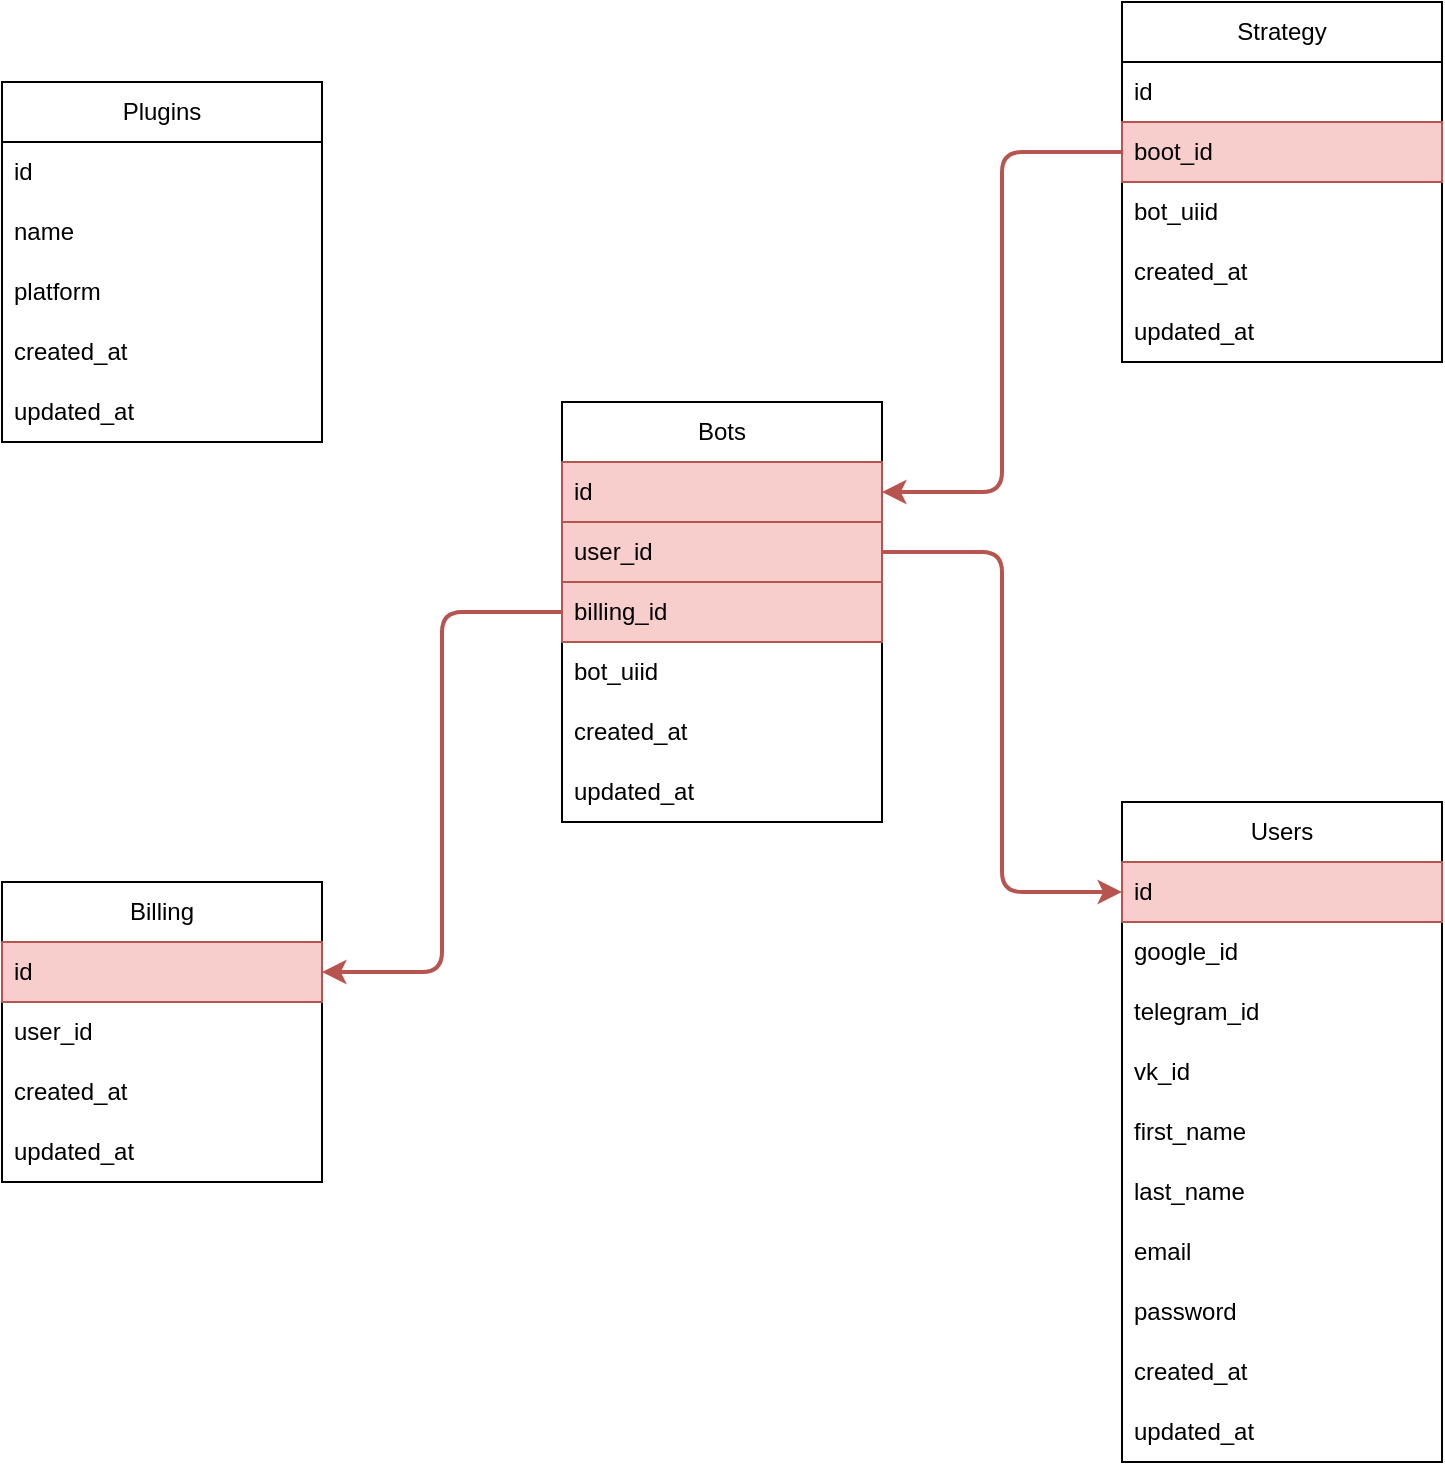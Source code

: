 <mxfile version="23.1.5" type="device">
  <diagram id="9UB4RgLivwrI4wS5MSi5" name="Схема бд.">
    <mxGraphModel dx="1434" dy="793" grid="1" gridSize="10" guides="1" tooltips="1" connect="1" arrows="1" fold="1" page="1" pageScale="1" pageWidth="827" pageHeight="1169" math="0" shadow="0">
      <root>
        <mxCell id="0" />
        <mxCell id="1" parent="0" />
        <mxCell id="TrN5yPMYODonHVkitw0g-1" value="Users" style="swimlane;fontStyle=0;childLayout=stackLayout;horizontal=1;startSize=30;horizontalStack=0;resizeParent=1;resizeParentMax=0;resizeLast=0;collapsible=1;marginBottom=0;whiteSpace=wrap;html=1;" parent="1" vertex="1">
          <mxGeometry x="560" y="760" width="160" height="330" as="geometry" />
        </mxCell>
        <mxCell id="TrN5yPMYODonHVkitw0g-2" value="id" style="text;strokeColor=#b85450;fillColor=#f8cecc;align=left;verticalAlign=middle;spacingLeft=4;spacingRight=4;overflow=hidden;points=[[0,0.5],[1,0.5]];portConstraint=eastwest;rotatable=0;whiteSpace=wrap;html=1;" parent="TrN5yPMYODonHVkitw0g-1" vertex="1">
          <mxGeometry y="30" width="160" height="30" as="geometry" />
        </mxCell>
        <mxCell id="2" value="google_id" style="text;strokeColor=none;fillColor=none;align=left;verticalAlign=middle;spacingLeft=4;spacingRight=4;overflow=hidden;points=[[0,0.5],[1,0.5]];portConstraint=eastwest;rotatable=0;whiteSpace=wrap;html=1;" parent="TrN5yPMYODonHVkitw0g-1" vertex="1">
          <mxGeometry y="60" width="160" height="30" as="geometry" />
        </mxCell>
        <mxCell id="3" value="telegram_id" style="text;strokeColor=none;fillColor=none;align=left;verticalAlign=middle;spacingLeft=4;spacingRight=4;overflow=hidden;points=[[0,0.5],[1,0.5]];portConstraint=eastwest;rotatable=0;whiteSpace=wrap;html=1;" parent="TrN5yPMYODonHVkitw0g-1" vertex="1">
          <mxGeometry y="90" width="160" height="30" as="geometry" />
        </mxCell>
        <mxCell id="4" value="vk_id" style="text;strokeColor=none;fillColor=none;align=left;verticalAlign=middle;spacingLeft=4;spacingRight=4;overflow=hidden;points=[[0,0.5],[1,0.5]];portConstraint=eastwest;rotatable=0;whiteSpace=wrap;html=1;" parent="TrN5yPMYODonHVkitw0g-1" vertex="1">
          <mxGeometry y="120" width="160" height="30" as="geometry" />
        </mxCell>
        <mxCell id="TrN5yPMYODonHVkitw0g-3" value="first_name" style="text;strokeColor=none;fillColor=none;align=left;verticalAlign=middle;spacingLeft=4;spacingRight=4;overflow=hidden;points=[[0,0.5],[1,0.5]];portConstraint=eastwest;rotatable=0;whiteSpace=wrap;html=1;" parent="TrN5yPMYODonHVkitw0g-1" vertex="1">
          <mxGeometry y="150" width="160" height="30" as="geometry" />
        </mxCell>
        <mxCell id="TrN5yPMYODonHVkitw0g-4" value="last_name" style="text;strokeColor=none;fillColor=none;align=left;verticalAlign=middle;spacingLeft=4;spacingRight=4;overflow=hidden;points=[[0,0.5],[1,0.5]];portConstraint=eastwest;rotatable=0;whiteSpace=wrap;html=1;" parent="TrN5yPMYODonHVkitw0g-1" vertex="1">
          <mxGeometry y="180" width="160" height="30" as="geometry" />
        </mxCell>
        <mxCell id="TrN5yPMYODonHVkitw0g-5" value="email" style="text;strokeColor=none;fillColor=none;align=left;verticalAlign=middle;spacingLeft=4;spacingRight=4;overflow=hidden;points=[[0,0.5],[1,0.5]];portConstraint=eastwest;rotatable=0;whiteSpace=wrap;html=1;" parent="TrN5yPMYODonHVkitw0g-1" vertex="1">
          <mxGeometry y="210" width="160" height="30" as="geometry" />
        </mxCell>
        <mxCell id="TrN5yPMYODonHVkitw0g-11" value="password" style="text;strokeColor=none;fillColor=none;align=left;verticalAlign=middle;spacingLeft=4;spacingRight=4;overflow=hidden;points=[[0,0.5],[1,0.5]];portConstraint=eastwest;rotatable=0;whiteSpace=wrap;html=1;" parent="TrN5yPMYODonHVkitw0g-1" vertex="1">
          <mxGeometry y="240" width="160" height="30" as="geometry" />
        </mxCell>
        <mxCell id="TrN5yPMYODonHVkitw0g-18" value="created_at" style="text;strokeColor=none;fillColor=none;align=left;verticalAlign=middle;spacingLeft=4;spacingRight=4;overflow=hidden;points=[[0,0.5],[1,0.5]];portConstraint=eastwest;rotatable=0;whiteSpace=wrap;html=1;" parent="TrN5yPMYODonHVkitw0g-1" vertex="1">
          <mxGeometry y="270" width="160" height="30" as="geometry" />
        </mxCell>
        <mxCell id="TrN5yPMYODonHVkitw0g-19" value="updated_at" style="text;strokeColor=none;fillColor=none;align=left;verticalAlign=middle;spacingLeft=4;spacingRight=4;overflow=hidden;points=[[0,0.5],[1,0.5]];portConstraint=eastwest;rotatable=0;whiteSpace=wrap;html=1;" parent="TrN5yPMYODonHVkitw0g-1" vertex="1">
          <mxGeometry y="300" width="160" height="30" as="geometry" />
        </mxCell>
        <mxCell id="TrN5yPMYODonHVkitw0g-12" value="Billing" style="swimlane;fontStyle=0;childLayout=stackLayout;horizontal=1;startSize=30;horizontalStack=0;resizeParent=1;resizeParentMax=0;resizeLast=0;collapsible=1;marginBottom=0;whiteSpace=wrap;html=1;" parent="1" vertex="1">
          <mxGeometry y="800" width="160" height="150" as="geometry" />
        </mxCell>
        <mxCell id="TrN5yPMYODonHVkitw0g-13" value="id" style="text;strokeColor=#b85450;fillColor=#f8cecc;align=left;verticalAlign=middle;spacingLeft=4;spacingRight=4;overflow=hidden;points=[[0,0.5],[1,0.5]];portConstraint=eastwest;rotatable=0;whiteSpace=wrap;html=1;" parent="TrN5yPMYODonHVkitw0g-12" vertex="1">
          <mxGeometry y="30" width="160" height="30" as="geometry" />
        </mxCell>
        <mxCell id="TrN5yPMYODonHVkitw0g-38" value="user_id" style="text;strokeColor=none;fillColor=none;align=left;verticalAlign=middle;spacingLeft=4;spacingRight=4;overflow=hidden;points=[[0,0.5],[1,0.5]];portConstraint=eastwest;rotatable=0;whiteSpace=wrap;html=1;" parent="TrN5yPMYODonHVkitw0g-12" vertex="1">
          <mxGeometry y="60" width="160" height="30" as="geometry" />
        </mxCell>
        <mxCell id="TrN5yPMYODonHVkitw0g-20" value="created_at" style="text;strokeColor=none;fillColor=none;align=left;verticalAlign=middle;spacingLeft=4;spacingRight=4;overflow=hidden;points=[[0,0.5],[1,0.5]];portConstraint=eastwest;rotatable=0;whiteSpace=wrap;html=1;" parent="TrN5yPMYODonHVkitw0g-12" vertex="1">
          <mxGeometry y="90" width="160" height="30" as="geometry" />
        </mxCell>
        <mxCell id="TrN5yPMYODonHVkitw0g-21" value="updated_at" style="text;strokeColor=none;fillColor=none;align=left;verticalAlign=middle;spacingLeft=4;spacingRight=4;overflow=hidden;points=[[0,0.5],[1,0.5]];portConstraint=eastwest;rotatable=0;whiteSpace=wrap;html=1;" parent="TrN5yPMYODonHVkitw0g-12" vertex="1">
          <mxGeometry y="120" width="160" height="30" as="geometry" />
        </mxCell>
        <mxCell id="TrN5yPMYODonHVkitw0g-22" value="Bots" style="swimlane;fontStyle=0;childLayout=stackLayout;horizontal=1;startSize=30;horizontalStack=0;resizeParent=1;resizeParentMax=0;resizeLast=0;collapsible=1;marginBottom=0;whiteSpace=wrap;html=1;" parent="1" vertex="1">
          <mxGeometry x="280" y="560" width="160" height="210" as="geometry" />
        </mxCell>
        <mxCell id="TrN5yPMYODonHVkitw0g-23" value="id" style="text;strokeColor=#b85450;fillColor=#f8cecc;align=left;verticalAlign=middle;spacingLeft=4;spacingRight=4;overflow=hidden;points=[[0,0.5],[1,0.5]];portConstraint=eastwest;rotatable=0;whiteSpace=wrap;html=1;" parent="TrN5yPMYODonHVkitw0g-22" vertex="1">
          <mxGeometry y="30" width="160" height="30" as="geometry" />
        </mxCell>
        <mxCell id="TrN5yPMYODonHVkitw0g-39" value="user_id" style="text;strokeColor=#b85450;fillColor=#f8cecc;align=left;verticalAlign=middle;spacingLeft=4;spacingRight=4;overflow=hidden;points=[[0,0.5],[1,0.5]];portConstraint=eastwest;rotatable=0;whiteSpace=wrap;html=1;" parent="TrN5yPMYODonHVkitw0g-22" vertex="1">
          <mxGeometry y="60" width="160" height="30" as="geometry" />
        </mxCell>
        <mxCell id="TrN5yPMYODonHVkitw0g-40" value="billing_id" style="text;strokeColor=#b85450;fillColor=#f8cecc;align=left;verticalAlign=middle;spacingLeft=4;spacingRight=4;overflow=hidden;points=[[0,0.5],[1,0.5]];portConstraint=eastwest;rotatable=0;whiteSpace=wrap;html=1;" parent="TrN5yPMYODonHVkitw0g-22" vertex="1">
          <mxGeometry y="90" width="160" height="30" as="geometry" />
        </mxCell>
        <mxCell id="TrN5yPMYODonHVkitw0g-26" value="bot_uiid" style="text;strokeColor=none;fillColor=none;align=left;verticalAlign=middle;spacingLeft=4;spacingRight=4;overflow=hidden;points=[[0,0.5],[1,0.5]];portConstraint=eastwest;rotatable=0;whiteSpace=wrap;html=1;" parent="TrN5yPMYODonHVkitw0g-22" vertex="1">
          <mxGeometry y="120" width="160" height="30" as="geometry" />
        </mxCell>
        <mxCell id="TrN5yPMYODonHVkitw0g-24" value="created_at" style="text;strokeColor=none;fillColor=none;align=left;verticalAlign=middle;spacingLeft=4;spacingRight=4;overflow=hidden;points=[[0,0.5],[1,0.5]];portConstraint=eastwest;rotatable=0;whiteSpace=wrap;html=1;" parent="TrN5yPMYODonHVkitw0g-22" vertex="1">
          <mxGeometry y="150" width="160" height="30" as="geometry" />
        </mxCell>
        <mxCell id="TrN5yPMYODonHVkitw0g-25" value="updated_at" style="text;strokeColor=none;fillColor=none;align=left;verticalAlign=middle;spacingLeft=4;spacingRight=4;overflow=hidden;points=[[0,0.5],[1,0.5]];portConstraint=eastwest;rotatable=0;whiteSpace=wrap;html=1;" parent="TrN5yPMYODonHVkitw0g-22" vertex="1">
          <mxGeometry y="180" width="160" height="30" as="geometry" />
        </mxCell>
        <mxCell id="TrN5yPMYODonHVkitw0g-27" value="Plugins" style="swimlane;fontStyle=0;childLayout=stackLayout;horizontal=1;startSize=30;horizontalStack=0;resizeParent=1;resizeParentMax=0;resizeLast=0;collapsible=1;marginBottom=0;whiteSpace=wrap;html=1;" parent="1" vertex="1">
          <mxGeometry y="400" width="160" height="180" as="geometry" />
        </mxCell>
        <mxCell id="TrN5yPMYODonHVkitw0g-28" value="id" style="text;strokeColor=none;fillColor=none;align=left;verticalAlign=middle;spacingLeft=4;spacingRight=4;overflow=hidden;points=[[0,0.5],[1,0.5]];portConstraint=eastwest;rotatable=0;whiteSpace=wrap;html=1;" parent="TrN5yPMYODonHVkitw0g-27" vertex="1">
          <mxGeometry y="30" width="160" height="30" as="geometry" />
        </mxCell>
        <mxCell id="TrN5yPMYODonHVkitw0g-29" value="name" style="text;strokeColor=none;fillColor=none;align=left;verticalAlign=middle;spacingLeft=4;spacingRight=4;overflow=hidden;points=[[0,0.5],[1,0.5]];portConstraint=eastwest;rotatable=0;whiteSpace=wrap;html=1;" parent="TrN5yPMYODonHVkitw0g-27" vertex="1">
          <mxGeometry y="60" width="160" height="30" as="geometry" />
        </mxCell>
        <mxCell id="TrN5yPMYODonHVkitw0g-32" value="platform" style="text;strokeColor=none;fillColor=none;align=left;verticalAlign=middle;spacingLeft=4;spacingRight=4;overflow=hidden;points=[[0,0.5],[1,0.5]];portConstraint=eastwest;rotatable=0;whiteSpace=wrap;html=1;" parent="TrN5yPMYODonHVkitw0g-27" vertex="1">
          <mxGeometry y="90" width="160" height="30" as="geometry" />
        </mxCell>
        <mxCell id="TrN5yPMYODonHVkitw0g-30" value="created_at" style="text;strokeColor=none;fillColor=none;align=left;verticalAlign=middle;spacingLeft=4;spacingRight=4;overflow=hidden;points=[[0,0.5],[1,0.5]];portConstraint=eastwest;rotatable=0;whiteSpace=wrap;html=1;" parent="TrN5yPMYODonHVkitw0g-27" vertex="1">
          <mxGeometry y="120" width="160" height="30" as="geometry" />
        </mxCell>
        <mxCell id="TrN5yPMYODonHVkitw0g-31" value="updated_at" style="text;strokeColor=none;fillColor=none;align=left;verticalAlign=middle;spacingLeft=4;spacingRight=4;overflow=hidden;points=[[0,0.5],[1,0.5]];portConstraint=eastwest;rotatable=0;whiteSpace=wrap;html=1;" parent="TrN5yPMYODonHVkitw0g-27" vertex="1">
          <mxGeometry y="150" width="160" height="30" as="geometry" />
        </mxCell>
        <mxCell id="TrN5yPMYODonHVkitw0g-33" value="Strategy" style="swimlane;fontStyle=0;childLayout=stackLayout;horizontal=1;startSize=30;horizontalStack=0;resizeParent=1;resizeParentMax=0;resizeLast=0;collapsible=1;marginBottom=0;whiteSpace=wrap;html=1;" parent="1" vertex="1">
          <mxGeometry x="560" y="360" width="160" height="180" as="geometry" />
        </mxCell>
        <mxCell id="TrN5yPMYODonHVkitw0g-34" value="id" style="text;strokeColor=none;fillColor=none;align=left;verticalAlign=middle;spacingLeft=4;spacingRight=4;overflow=hidden;points=[[0,0.5],[1,0.5]];portConstraint=eastwest;rotatable=0;whiteSpace=wrap;html=1;" parent="TrN5yPMYODonHVkitw0g-33" vertex="1">
          <mxGeometry y="30" width="160" height="30" as="geometry" />
        </mxCell>
        <mxCell id="TrN5yPMYODonHVkitw0g-41" value="boot_id" style="text;strokeColor=#b85450;fillColor=#f8cecc;align=left;verticalAlign=middle;spacingLeft=4;spacingRight=4;overflow=hidden;points=[[0,0.5],[1,0.5]];portConstraint=eastwest;rotatable=0;whiteSpace=wrap;html=1;" parent="TrN5yPMYODonHVkitw0g-33" vertex="1">
          <mxGeometry y="60" width="160" height="30" as="geometry" />
        </mxCell>
        <mxCell id="TrN5yPMYODonHVkitw0g-35" value="bot_uiid" style="text;strokeColor=none;fillColor=none;align=left;verticalAlign=middle;spacingLeft=4;spacingRight=4;overflow=hidden;points=[[0,0.5],[1,0.5]];portConstraint=eastwest;rotatable=0;whiteSpace=wrap;html=1;" parent="TrN5yPMYODonHVkitw0g-33" vertex="1">
          <mxGeometry y="90" width="160" height="30" as="geometry" />
        </mxCell>
        <mxCell id="TrN5yPMYODonHVkitw0g-36" value="created_at" style="text;strokeColor=none;fillColor=none;align=left;verticalAlign=middle;spacingLeft=4;spacingRight=4;overflow=hidden;points=[[0,0.5],[1,0.5]];portConstraint=eastwest;rotatable=0;whiteSpace=wrap;html=1;" parent="TrN5yPMYODonHVkitw0g-33" vertex="1">
          <mxGeometry y="120" width="160" height="30" as="geometry" />
        </mxCell>
        <mxCell id="TrN5yPMYODonHVkitw0g-37" value="updated_at" style="text;strokeColor=none;fillColor=none;align=left;verticalAlign=middle;spacingLeft=4;spacingRight=4;overflow=hidden;points=[[0,0.5],[1,0.5]];portConstraint=eastwest;rotatable=0;whiteSpace=wrap;html=1;" parent="TrN5yPMYODonHVkitw0g-33" vertex="1">
          <mxGeometry y="150" width="160" height="30" as="geometry" />
        </mxCell>
        <mxCell id="TrN5yPMYODonHVkitw0g-42" style="edgeStyle=orthogonalEdgeStyle;html=1;exitX=1;exitY=0.5;exitDx=0;exitDy=0;entryX=0;entryY=0.5;entryDx=0;entryDy=0;fillColor=#f8cecc;strokeColor=#b85450;strokeWidth=2;" parent="1" source="TrN5yPMYODonHVkitw0g-39" target="TrN5yPMYODonHVkitw0g-2" edge="1">
          <mxGeometry relative="1" as="geometry" />
        </mxCell>
        <mxCell id="TrN5yPMYODonHVkitw0g-43" style="edgeStyle=orthogonalEdgeStyle;html=1;exitX=0;exitY=0.5;exitDx=0;exitDy=0;entryX=1;entryY=0.5;entryDx=0;entryDy=0;strokeWidth=2;fillColor=#f8cecc;strokeColor=#b85450;" parent="1" source="TrN5yPMYODonHVkitw0g-40" target="TrN5yPMYODonHVkitw0g-13" edge="1">
          <mxGeometry relative="1" as="geometry" />
        </mxCell>
        <mxCell id="TrN5yPMYODonHVkitw0g-44" style="edgeStyle=orthogonalEdgeStyle;html=1;exitX=0;exitY=0.5;exitDx=0;exitDy=0;entryX=1;entryY=0.5;entryDx=0;entryDy=0;strokeWidth=2;fillColor=#f8cecc;strokeColor=#b85450;" parent="1" source="TrN5yPMYODonHVkitw0g-41" target="TrN5yPMYODonHVkitw0g-23" edge="1">
          <mxGeometry relative="1" as="geometry" />
        </mxCell>
      </root>
    </mxGraphModel>
  </diagram>
</mxfile>
